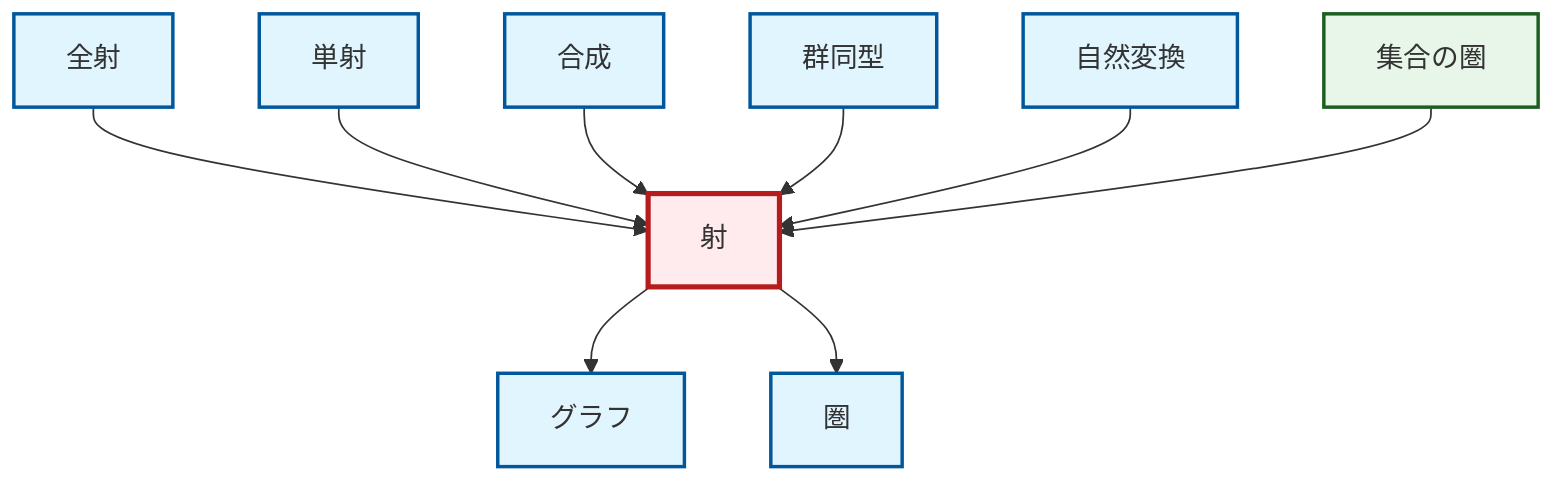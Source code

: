 graph TD
    classDef definition fill:#e1f5fe,stroke:#01579b,stroke-width:2px
    classDef theorem fill:#f3e5f5,stroke:#4a148c,stroke-width:2px
    classDef axiom fill:#fff3e0,stroke:#e65100,stroke-width:2px
    classDef example fill:#e8f5e9,stroke:#1b5e20,stroke-width:2px
    classDef current fill:#ffebee,stroke:#b71c1c,stroke-width:3px
    def-natural-transformation["自然変換"]:::definition
    def-composition["合成"]:::definition
    def-monomorphism["単射"]:::definition
    def-epimorphism["全射"]:::definition
    def-morphism["射"]:::definition
    def-category["圏"]:::definition
    def-graph["グラフ"]:::definition
    ex-set-category["集合の圏"]:::example
    def-isomorphism["群同型"]:::definition
    def-epimorphism --> def-morphism
    def-monomorphism --> def-morphism
    def-composition --> def-morphism
    def-morphism --> def-graph
    def-morphism --> def-category
    def-isomorphism --> def-morphism
    def-natural-transformation --> def-morphism
    ex-set-category --> def-morphism
    class def-morphism current